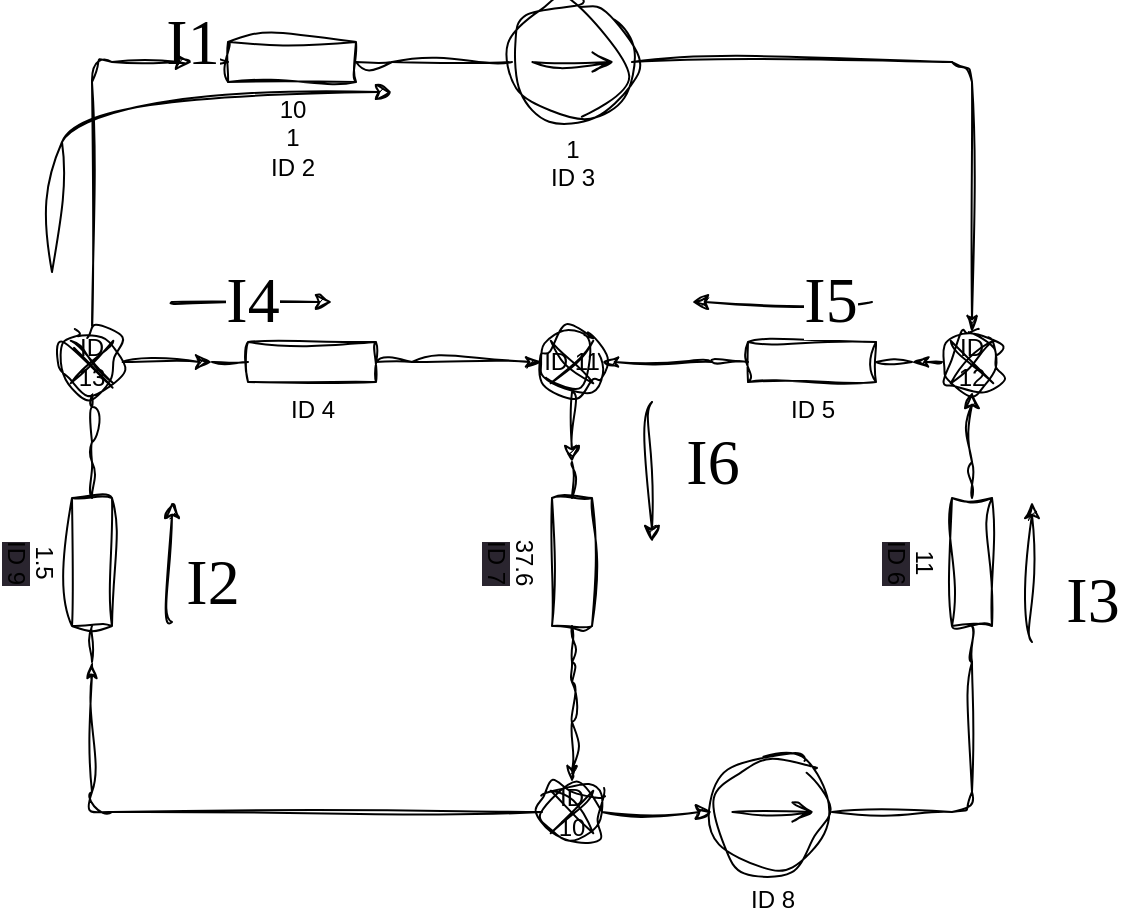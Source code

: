<mxfile>
    <diagram id="jxxsH7cqXSljiuRxzChV" name="Page-1">
        <mxGraphModel dx="705" dy="551" grid="1" gridSize="10" guides="1" tooltips="1" connect="1" arrows="1" fold="1" page="1" pageScale="1" pageWidth="827" pageHeight="1169" math="0" shadow="0">
            <root>
                <mxCell id="0"/>
                <mxCell id="1" parent="0"/>
                <object label="%nominal%&lt;br&gt;%branch%&lt;br&gt;ID %id%" nominal="10" placeholders="1" branch="1" id="2">
                    <mxCell style="pointerEvents=1;verticalLabelPosition=bottom;shadow=0;dashed=0;align=center;html=1;verticalAlign=top;shape=mxgraph.electrical.resistors.resistor_1;sketch=1;curveFitting=1;jiggle=3;comic=1;" parent="1" vertex="1">
                        <mxGeometry x="170" y="140" width="100" height="20" as="geometry"/>
                    </mxCell>
                </object>
                <object label="%branch%&lt;br&gt;ID %id%" placeholders="1" branch="1" id="3">
                    <mxCell style="pointerEvents=1;verticalLabelPosition=bottom;shadow=0;dashed=0;align=center;html=1;verticalAlign=top;shape=mxgraph.electrical.signal_sources.source;aspect=fixed;points=[[0.5,0,0],[1,0.5,0],[0.5,1,0],[0,0.5,0]];elSignalType=dc1;sketch=1;curveFitting=1;jiggle=3;comic=1;" parent="1" vertex="1">
                        <mxGeometry x="330" y="120" width="60" height="60" as="geometry"/>
                    </mxCell>
                </object>
                <object label="ID %id%" nominal="2" placeholders="1" branch="5" id="5">
                    <mxCell style="pointerEvents=1;verticalLabelPosition=bottom;shadow=0;dashed=0;align=center;html=1;verticalAlign=top;shape=mxgraph.electrical.resistors.resistor_1;sketch=1;curveFitting=1;jiggle=3;comic=1;" parent="1" vertex="1">
                        <mxGeometry x="430" y="290" width="100" height="20" as="geometry"/>
                    </mxCell>
                </object>
                <object label="%nominal%&lt;br&gt;&lt;span style=&quot;background-color: rgb(42, 37, 47);&quot;&gt;ID %id%&lt;/span&gt;" placeholders="1" nominal="11" id="6">
                    <mxCell style="pointerEvents=1;verticalLabelPosition=bottom;shadow=0;dashed=0;align=center;html=1;verticalAlign=top;shape=mxgraph.electrical.resistors.resistor_1;rotation=90;sketch=1;curveFitting=1;jiggle=3;comic=1;" parent="1" vertex="1">
                        <mxGeometry x="510" y="390" width="100" height="20" as="geometry"/>
                    </mxCell>
                </object>
                <object label="%nominal%&lt;br&gt;&lt;span style=&quot;background-color: rgb(42, 37, 47);&quot;&gt;ID %id%&lt;/span&gt;" placeholders="1" nominal="37.6" branch="6" id="7">
                    <mxCell style="pointerEvents=1;verticalLabelPosition=bottom;shadow=0;dashed=0;align=center;html=1;verticalAlign=top;shape=mxgraph.electrical.resistors.resistor_1;rotation=90;sketch=1;curveFitting=1;jiggle=3;comic=1;" parent="1" vertex="1">
                        <mxGeometry x="310" y="390" width="100" height="20" as="geometry"/>
                    </mxCell>
                </object>
                <object label="ID %id%" placeholders="1" id="8">
                    <mxCell style="pointerEvents=1;verticalLabelPosition=bottom;shadow=0;dashed=0;align=center;html=1;verticalAlign=top;shape=mxgraph.electrical.signal_sources.source;aspect=fixed;points=[[0.5,0,0],[1,0.5,0],[0.5,1,0],[0,0.5,0]];elSignalType=dc1;sketch=1;curveFitting=1;jiggle=3;comic=1;" parent="1" vertex="1">
                        <mxGeometry x="430" y="495" width="60" height="60" as="geometry"/>
                    </mxCell>
                </object>
                <object label="&lt;span style=&quot;&quot;&gt;ID %id%&lt;/span&gt;" placeholders="1" id="10">
                    <mxCell style="shape=sumEllipse;perimeter=ellipsePerimeter;whiteSpace=wrap;html=1;backgroundOutline=1;sketch=1;curveFitting=1;jiggle=3;comic=1;" parent="1" vertex="1">
                        <mxGeometry x="345" y="510" width="30" height="30" as="geometry"/>
                    </mxCell>
                </object>
                <object label="&lt;span style=&quot;&quot;&gt;ID %id%&lt;/span&gt;" placeholders="1" node_id="%id%" id="11">
                    <mxCell style="shape=sumEllipse;perimeter=ellipsePerimeter;whiteSpace=wrap;html=1;backgroundOutline=1;sketch=1;curveFitting=1;jiggle=3;comic=1;" parent="1" vertex="1">
                        <mxGeometry x="345" y="285" width="30" height="30" as="geometry"/>
                    </mxCell>
                </object>
                <object label="&lt;span style=&quot;&quot;&gt;ID %id%&lt;/span&gt;" placeholders="1" id="12">
                    <mxCell style="shape=sumEllipse;perimeter=ellipsePerimeter;whiteSpace=wrap;html=1;backgroundOutline=1;sketch=1;curveFitting=1;jiggle=3;comic=1;" parent="1" vertex="1">
                        <mxGeometry x="545" y="285" width="30" height="30" as="geometry"/>
                    </mxCell>
                </object>
                <object label="" placeholders="1" branch="1" id="14">
                    <mxCell style="endArrow=classicThin;html=1;entryX=0.5;entryY=0;entryDx=0;entryDy=0;exitX=1;exitY=0.5;exitDx=0;exitDy=0;exitPerimeter=0;edgeStyle=orthogonalEdgeStyle;sketch=1;curveFitting=1;jiggle=3;comic=1;endFill=1;" parent="1" source="3" target="12" edge="1">
                        <mxGeometry width="50" height="50" relative="1" as="geometry">
                            <mxPoint x="430" y="320" as="sourcePoint"/>
                            <mxPoint x="480" y="270" as="targetPoint"/>
                        </mxGeometry>
                    </mxCell>
                </object>
                <mxCell id="18" value="" style="endArrow=classicThin;html=1;exitX=1;exitY=0.5;exitDx=0;exitDy=0;sketch=1;curveFitting=1;jiggle=3;comic=1;endFill=1;exitPerimeter=0;entryX=0;entryY=0.5;entryDx=0;entryDy=0;" parent="1" source="4" target="11" edge="1">
                    <mxGeometry width="50" height="50" relative="1" as="geometry">
                        <mxPoint x="360" y="240" as="sourcePoint"/>
                        <mxPoint x="270" y="360" as="targetPoint"/>
                    </mxGeometry>
                </mxCell>
                <object label="" branch="5" id="20">
                    <mxCell style="endArrow=classicThin;html=1;entryX=1;entryY=0.5;entryDx=0;entryDy=0;exitX=0;exitY=0.5;exitDx=0;exitDy=0;exitPerimeter=0;sketch=1;curveFitting=1;jiggle=3;comic=1;endFill=1;" parent="1" source="5" target="11" edge="1">
                        <mxGeometry width="50" height="50" relative="1" as="geometry">
                            <mxPoint x="380" y="260" as="sourcePoint"/>
                            <mxPoint x="320" y="260" as="targetPoint"/>
                        </mxGeometry>
                    </mxCell>
                </object>
                <object label="" branch="5" id="21">
                    <mxCell style="endArrow=classicThin;html=1;entryX=1;entryY=0.5;entryDx=0;entryDy=0;entryPerimeter=0;exitX=0;exitY=0.5;exitDx=0;exitDy=0;sketch=1;curveFitting=1;jiggle=3;comic=1;endFill=1;" parent="1" source="12" target="5" edge="1">
                        <mxGeometry width="50" height="50" relative="1" as="geometry">
                            <mxPoint x="390" y="270" as="sourcePoint"/>
                            <mxPoint x="330" y="270" as="targetPoint"/>
                        </mxGeometry>
                    </mxCell>
                </object>
                <object label="" placeholders="1" branch="3" id="23">
                    <mxCell style="endArrow=none;html=1;entryX=1;entryY=0.5;entryDx=0;entryDy=0;entryPerimeter=0;exitX=1;exitY=0.5;exitDx=0;exitDy=0;exitPerimeter=0;edgeStyle=orthogonalEdgeStyle;sketch=1;curveFitting=1;jiggle=3;comic=1;" parent="1" source="6" target="8" edge="1">
                        <mxGeometry width="50" height="50" relative="1" as="geometry">
                            <mxPoint x="435" y="380" as="sourcePoint"/>
                            <mxPoint x="375" y="380" as="targetPoint"/>
                        </mxGeometry>
                    </mxCell>
                </object>
                <mxCell id="25" value="" style="endArrow=none;html=1;exitX=0;exitY=0.5;exitDx=0;exitDy=0;exitPerimeter=0;sketch=1;curveFitting=1;jiggle=3;comic=1;entryX=0.5;entryY=1;entryDx=0;entryDy=0;" parent="1" source="9" target="13" edge="1">
                    <mxGeometry width="50" height="50" relative="1" as="geometry">
                        <mxPoint x="270" y="390" as="sourcePoint"/>
                        <mxPoint x="170" y="350" as="targetPoint"/>
                        <Array as="points">
                            <mxPoint x="120" y="330"/>
                        </Array>
                    </mxGeometry>
                </mxCell>
                <mxCell id="26" value="" style="endArrow=classicThin;html=1;entryX=1;entryY=0.5;entryDx=0;entryDy=0;entryPerimeter=0;exitX=0;exitY=0.5;exitDx=0;exitDy=0;edgeStyle=orthogonalEdgeStyle;sketch=1;curveFitting=1;jiggle=3;comic=1;endFill=1;" parent="1" source="10" target="9" edge="1">
                    <mxGeometry width="50" height="50" relative="1" as="geometry">
                        <mxPoint x="270" y="380" as="sourcePoint"/>
                        <mxPoint x="210" y="380" as="targetPoint"/>
                    </mxGeometry>
                </mxCell>
                <mxCell id="27" value="" style="endArrow=classicThin;html=1;entryX=0.5;entryY=0;entryDx=0;entryDy=0;exitX=1;exitY=0.5;exitDx=0;exitDy=0;exitPerimeter=0;sketch=1;curveFitting=1;jiggle=3;comic=1;endFill=1;" parent="1" source="7" target="10" edge="1">
                    <mxGeometry width="50" height="50" relative="1" as="geometry">
                        <mxPoint x="320" y="440" as="sourcePoint"/>
                        <mxPoint x="260" y="440" as="targetPoint"/>
                        <Array as="points">
                            <mxPoint x="360" y="470"/>
                        </Array>
                    </mxGeometry>
                </mxCell>
                <mxCell id="31" value="" style="curved=1;endArrow=classic;html=1;sketch=1;comic=1;jiggle=3;" parent="1" edge="1">
                    <mxGeometry width="50" height="50" relative="1" as="geometry">
                        <mxPoint x="100" y="255" as="sourcePoint"/>
                        <mxPoint x="270" y="165" as="targetPoint"/>
                        <Array as="points">
                            <mxPoint x="100" y="215"/>
                            <mxPoint x="110" y="165"/>
                        </Array>
                    </mxGeometry>
                </mxCell>
                <mxCell id="32" value="I1" style="edgeLabel;html=1;align=center;verticalAlign=middle;resizable=0;points=[];fontSize=32;fontFamily=Comic Sans MS;comic=1;jiggle=3;" parent="31" vertex="1" connectable="0">
                    <mxGeometry x="0.563" y="-1" relative="1" as="geometry">
                        <mxPoint x="-45" y="-26" as="offset"/>
                    </mxGeometry>
                </mxCell>
                <mxCell id="34" value="" style="endArrow=classic;html=1;sketch=1;fontSize=32;curved=1;comic=1;jiggle=3;" parent="1" edge="1">
                    <mxGeometry width="50" height="50" relative="1" as="geometry">
                        <mxPoint x="510" y="270" as="sourcePoint"/>
                        <mxPoint x="420" y="270" as="targetPoint"/>
                    </mxGeometry>
                </mxCell>
                <mxCell id="35" value="I5" style="edgeLabel;html=1;align=center;verticalAlign=middle;resizable=0;points=[];fontSize=32;fontFamily=Comic Sans MS;comic=1;jiggle=3;" parent="34" vertex="1" connectable="0">
                    <mxGeometry x="-0.537" y="-1" relative="1" as="geometry">
                        <mxPoint as="offset"/>
                    </mxGeometry>
                </mxCell>
                <mxCell id="36" value="" style="endArrow=classic;html=1;sketch=1;fontSize=32;curved=1;comic=1;jiggle=3;" parent="1" edge="1">
                    <mxGeometry width="50" height="50" relative="1" as="geometry">
                        <mxPoint x="160" y="270" as="sourcePoint"/>
                        <mxPoint x="240" y="270" as="targetPoint"/>
                    </mxGeometry>
                </mxCell>
                <mxCell id="37" value="I4" style="edgeLabel;html=1;align=center;verticalAlign=middle;resizable=0;points=[];fontSize=32;fontFamily=Comic Sans MS;comic=1;jiggle=3;" parent="36" vertex="1" connectable="0">
                    <mxGeometry x="0.454" y="1" relative="1" as="geometry">
                        <mxPoint x="-18" as="offset"/>
                    </mxGeometry>
                </mxCell>
                <mxCell id="38" value="" style="endArrow=classic;html=1;sketch=1;fontSize=32;curved=1;comic=1;jiggle=3;" parent="1" edge="1">
                    <mxGeometry width="50" height="50" relative="1" as="geometry">
                        <mxPoint x="160" y="430" as="sourcePoint"/>
                        <mxPoint x="160" y="370" as="targetPoint"/>
                    </mxGeometry>
                </mxCell>
                <mxCell id="39" value="I2" style="edgeLabel;html=1;align=center;verticalAlign=middle;resizable=0;points=[];fontSize=32;fontFamily=Comic Sans MS;comic=1;jiggle=3;" parent="38" vertex="1" connectable="0">
                    <mxGeometry x="-0.367" relative="1" as="geometry">
                        <mxPoint x="20" y="-1" as="offset"/>
                    </mxGeometry>
                </mxCell>
                <mxCell id="40" value="" style="endArrow=classic;html=1;sketch=1;fontFamily=Comic Sans MS;fontSize=32;curved=1;comic=1;jiggle=3;" parent="1" edge="1">
                    <mxGeometry width="50" height="50" relative="1" as="geometry">
                        <mxPoint x="400" y="320" as="sourcePoint"/>
                        <mxPoint x="400" y="390" as="targetPoint"/>
                    </mxGeometry>
                </mxCell>
                <mxCell id="41" value="I6" style="edgeLabel;html=1;align=center;verticalAlign=middle;resizable=0;points=[];fontSize=32;fontFamily=Comic Sans MS;comic=1;jiggle=3;" parent="40" vertex="1" connectable="0">
                    <mxGeometry x="0.429" relative="1" as="geometry">
                        <mxPoint x="30" y="-20" as="offset"/>
                    </mxGeometry>
                </mxCell>
                <mxCell id="43" value="" style="endArrow=classic;html=1;sketch=1;fontFamily=Comic Sans MS;fontSize=32;curved=1;comic=1;jiggle=3;" parent="1" edge="1">
                    <mxGeometry width="50" height="50" relative="1" as="geometry">
                        <mxPoint x="590" y="440" as="sourcePoint"/>
                        <mxPoint x="590" y="370" as="targetPoint"/>
                    </mxGeometry>
                </mxCell>
                <mxCell id="44" value="I3" style="edgeLabel;html=1;align=center;verticalAlign=middle;resizable=0;points=[];fontSize=32;fontFamily=Comic Sans MS;comic=1;jiggle=3;" parent="43" vertex="1" connectable="0">
                    <mxGeometry x="-0.4" y="-1" relative="1" as="geometry">
                        <mxPoint x="29" as="offset"/>
                    </mxGeometry>
                </mxCell>
                <object label="" placeholders="1" branch="4" id="47">
                    <mxCell style="endArrow=classic;html=1;rounded=1;labelBackgroundColor=default;comic=1;sketch=1;jiggle=3;curveFitting=1;strokeColor=default;fontFamily=Helvetica;fontSize=11;fontColor=default;shape=connector;exitX=1;exitY=0.5;exitDx=0;exitDy=0;entryX=0;entryY=0.5;entryDx=0;entryDy=0;entryPerimeter=0;" parent="1" source="13" target="4" edge="1">
                        <mxGeometry width="50" height="50" relative="1" as="geometry">
                            <mxPoint x="280" y="380" as="sourcePoint"/>
                            <mxPoint x="150" y="330" as="targetPoint"/>
                        </mxGeometry>
                    </mxCell>
                </object>
                <mxCell id="48" value="" style="endArrow=classic;html=1;rounded=1;labelBackgroundColor=default;comic=1;sketch=1;jiggle=3;curveFitting=1;strokeColor=default;fontFamily=Helvetica;fontSize=11;fontColor=default;shape=connector;entryX=0;entryY=0.5;entryDx=0;entryDy=0;entryPerimeter=0;exitX=0.5;exitY=1;exitDx=0;exitDy=0;" parent="1" source="11" target="7" edge="1">
                    <mxGeometry width="50" height="50" relative="1" as="geometry">
                        <mxPoint x="280" y="380" as="sourcePoint"/>
                        <mxPoint x="330" y="330" as="targetPoint"/>
                    </mxGeometry>
                </mxCell>
                <object label="" placeholders="1" branch="3" id="49">
                    <mxCell style="endArrow=classic;html=1;rounded=1;labelBackgroundColor=default;comic=1;sketch=1;jiggle=3;curveFitting=1;strokeColor=default;fontFamily=Helvetica;fontSize=11;fontColor=default;shape=connector;entryX=0;entryY=0.5;entryDx=0;entryDy=0;entryPerimeter=0;exitX=1;exitY=0.5;exitDx=0;exitDy=0;" parent="1" source="10" target="8" edge="1">
                        <mxGeometry width="50" height="50" relative="1" as="geometry">
                            <mxPoint x="280" y="380" as="sourcePoint"/>
                            <mxPoint x="330" y="330" as="targetPoint"/>
                        </mxGeometry>
                    </mxCell>
                </object>
                <mxCell id="50" value="" style="endArrow=classic;html=1;rounded=1;labelBackgroundColor=default;comic=1;sketch=1;jiggle=3;curveFitting=1;strokeColor=default;fontFamily=Helvetica;fontSize=11;fontColor=default;shape=connector;entryX=0.5;entryY=1;entryDx=0;entryDy=0;exitX=0;exitY=0.5;exitDx=0;exitDy=0;exitPerimeter=0;" parent="1" source="6" target="12" edge="1">
                    <mxGeometry width="50" height="50" relative="1" as="geometry">
                        <mxPoint x="280" y="380" as="sourcePoint"/>
                        <mxPoint x="330" y="330" as="targetPoint"/>
                    </mxGeometry>
                </mxCell>
                <mxCell id="15" value="" style="endArrow=none;html=1;entryX=1;entryY=0.5;entryDx=0;entryDy=0;entryPerimeter=0;exitX=0;exitY=0.5;exitDx=0;exitDy=0;exitPerimeter=0;sketch=1;curveFitting=1;jiggle=3;comic=1;" parent="1" source="3" target="2" edge="1">
                    <mxGeometry width="50" height="50" relative="1" as="geometry">
                        <mxPoint x="430" y="320" as="sourcePoint"/>
                        <mxPoint x="480" y="270" as="targetPoint"/>
                    </mxGeometry>
                </mxCell>
                <object label="" placeholders="1" branch="3" id="46">
                    <mxCell style="endArrow=classic;html=1;rounded=1;labelBackgroundColor=default;comic=1;sketch=1;jiggle=3;curveFitting=1;strokeColor=default;fontFamily=Comic Sans MS;fontSize=11;fontColor=default;shape=connector;entryX=0;entryY=0.5;entryDx=0;entryDy=0;entryPerimeter=0;exitX=0.5;exitY=0;exitDx=0;exitDy=0;edgeStyle=orthogonalEdgeStyle;" parent="1" source="13" target="2" edge="1">
                        <mxGeometry width="50" height="50" relative="1" as="geometry">
                            <mxPoint x="280" y="380" as="sourcePoint"/>
                            <mxPoint x="330" y="330" as="targetPoint"/>
                            <Array as="points">
                                <mxPoint x="120" y="150"/>
                            </Array>
                        </mxGeometry>
                    </mxCell>
                </object>
                <object label="&lt;span style=&quot;&quot;&gt;ID %id%&lt;/span&gt;" placeholders="1" node="%id%" id="13">
                    <mxCell style="shape=sumEllipse;perimeter=ellipsePerimeter;whiteSpace=wrap;html=1;backgroundOutline=1;sketch=1;curveFitting=1;jiggle=3;sketchStyle=rough;comic=1;" parent="1" vertex="1">
                        <mxGeometry x="105" y="285" width="30" height="30" as="geometry"/>
                    </mxCell>
                </object>
                <object label="ID %id%" placeholders="1" nominal="15" id="4">
                    <mxCell style="pointerEvents=1;verticalLabelPosition=bottom;shadow=0;dashed=0;align=center;html=1;verticalAlign=top;shape=mxgraph.electrical.resistors.resistor_1;sketch=1;curveFitting=1;jiggle=3;comic=1;" parent="1" vertex="1">
                        <mxGeometry x="180" y="290" width="100" height="20" as="geometry"/>
                    </mxCell>
                </object>
                <object label="%nominal%&lt;br&gt;&lt;span style=&quot;background-color: rgb(42, 37, 47);&quot;&gt;ID %id%&lt;/span&gt;" nominal="1.5" placeholders="1" branch="2" id="9">
                    <mxCell style="pointerEvents=1;verticalLabelPosition=bottom;shadow=0;dashed=0;align=center;html=1;verticalAlign=top;shape=mxgraph.electrical.resistors.resistor_1;rotation=90;sketch=1;curveFitting=1;jiggle=3;comic=1;" parent="1" vertex="1">
                        <mxGeometry x="70" y="390" width="100" height="20" as="geometry"/>
                    </mxCell>
                </object>
            </root>
        </mxGraphModel>
    </diagram>
</mxfile>